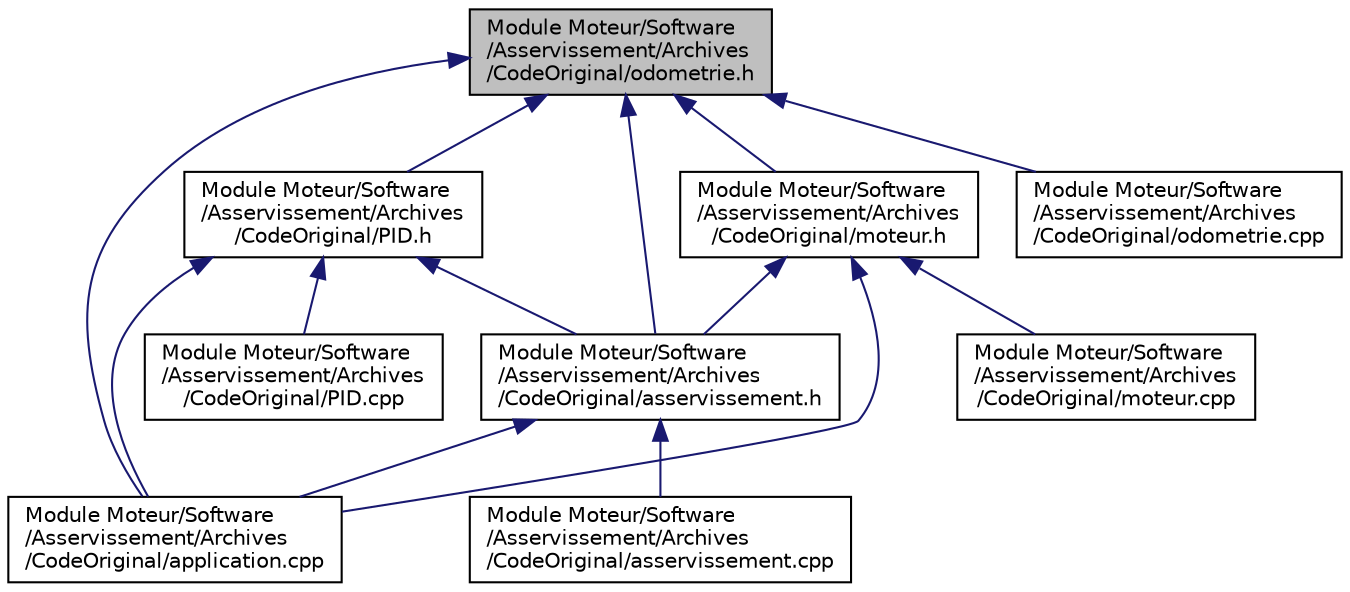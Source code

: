 digraph "Module Moteur/Software/Asservissement/Archives/CodeOriginal/odometrie.h"
{
  edge [fontname="Helvetica",fontsize="10",labelfontname="Helvetica",labelfontsize="10"];
  node [fontname="Helvetica",fontsize="10",shape=record];
  Node1 [label="Module Moteur/Software\l/Asservissement/Archives\l/CodeOriginal/odometrie.h",height=0.2,width=0.4,color="black", fillcolor="grey75", style="filled" fontcolor="black"];
  Node1 -> Node2 [dir="back",color="midnightblue",fontsize="10",style="solid",fontname="Helvetica"];
  Node2 [label="Module Moteur/Software\l/Asservissement/Archives\l/CodeOriginal/application.cpp",height=0.2,width=0.4,color="black", fillcolor="white", style="filled",URL="$application_8cpp.html",tooltip="Tinker application. "];
  Node1 -> Node3 [dir="back",color="midnightblue",fontsize="10",style="solid",fontname="Helvetica"];
  Node3 [label="Module Moteur/Software\l/Asservissement/Archives\l/CodeOriginal/PID.h",height=0.2,width=0.4,color="black", fillcolor="white", style="filled",URL="$_code_original_2_p_i_d_8h.html"];
  Node3 -> Node2 [dir="back",color="midnightblue",fontsize="10",style="solid",fontname="Helvetica"];
  Node3 -> Node4 [dir="back",color="midnightblue",fontsize="10",style="solid",fontname="Helvetica"];
  Node4 [label="Module Moteur/Software\l/Asservissement/Archives\l/CodeOriginal/asservissement.h",height=0.2,width=0.4,color="black", fillcolor="white", style="filled",URL="$_code_original_2asservissement_8h.html"];
  Node4 -> Node2 [dir="back",color="midnightblue",fontsize="10",style="solid",fontname="Helvetica"];
  Node4 -> Node5 [dir="back",color="midnightblue",fontsize="10",style="solid",fontname="Helvetica"];
  Node5 [label="Module Moteur/Software\l/Asservissement/Archives\l/CodeOriginal/asservissement.cpp",height=0.2,width=0.4,color="black", fillcolor="white", style="filled",URL="$_code_original_2asservissement_8cpp.html"];
  Node3 -> Node6 [dir="back",color="midnightblue",fontsize="10",style="solid",fontname="Helvetica"];
  Node6 [label="Module Moteur/Software\l/Asservissement/Archives\l/CodeOriginal/PID.cpp",height=0.2,width=0.4,color="black", fillcolor="white", style="filled",URL="$_code_original_2_p_i_d_8cpp.html"];
  Node1 -> Node7 [dir="back",color="midnightblue",fontsize="10",style="solid",fontname="Helvetica"];
  Node7 [label="Module Moteur/Software\l/Asservissement/Archives\l/CodeOriginal/moteur.h",height=0.2,width=0.4,color="black", fillcolor="white", style="filled",URL="$_code_original_2moteur_8h.html"];
  Node7 -> Node2 [dir="back",color="midnightblue",fontsize="10",style="solid",fontname="Helvetica"];
  Node7 -> Node4 [dir="back",color="midnightblue",fontsize="10",style="solid",fontname="Helvetica"];
  Node7 -> Node8 [dir="back",color="midnightblue",fontsize="10",style="solid",fontname="Helvetica"];
  Node8 [label="Module Moteur/Software\l/Asservissement/Archives\l/CodeOriginal/moteur.cpp",height=0.2,width=0.4,color="black", fillcolor="white", style="filled",URL="$_code_original_2moteur_8cpp.html"];
  Node1 -> Node4 [dir="back",color="midnightblue",fontsize="10",style="solid",fontname="Helvetica"];
  Node1 -> Node9 [dir="back",color="midnightblue",fontsize="10",style="solid",fontname="Helvetica"];
  Node9 [label="Module Moteur/Software\l/Asservissement/Archives\l/CodeOriginal/odometrie.cpp",height=0.2,width=0.4,color="black", fillcolor="white", style="filled",URL="$_code_original_2odometrie_8cpp.html"];
}
